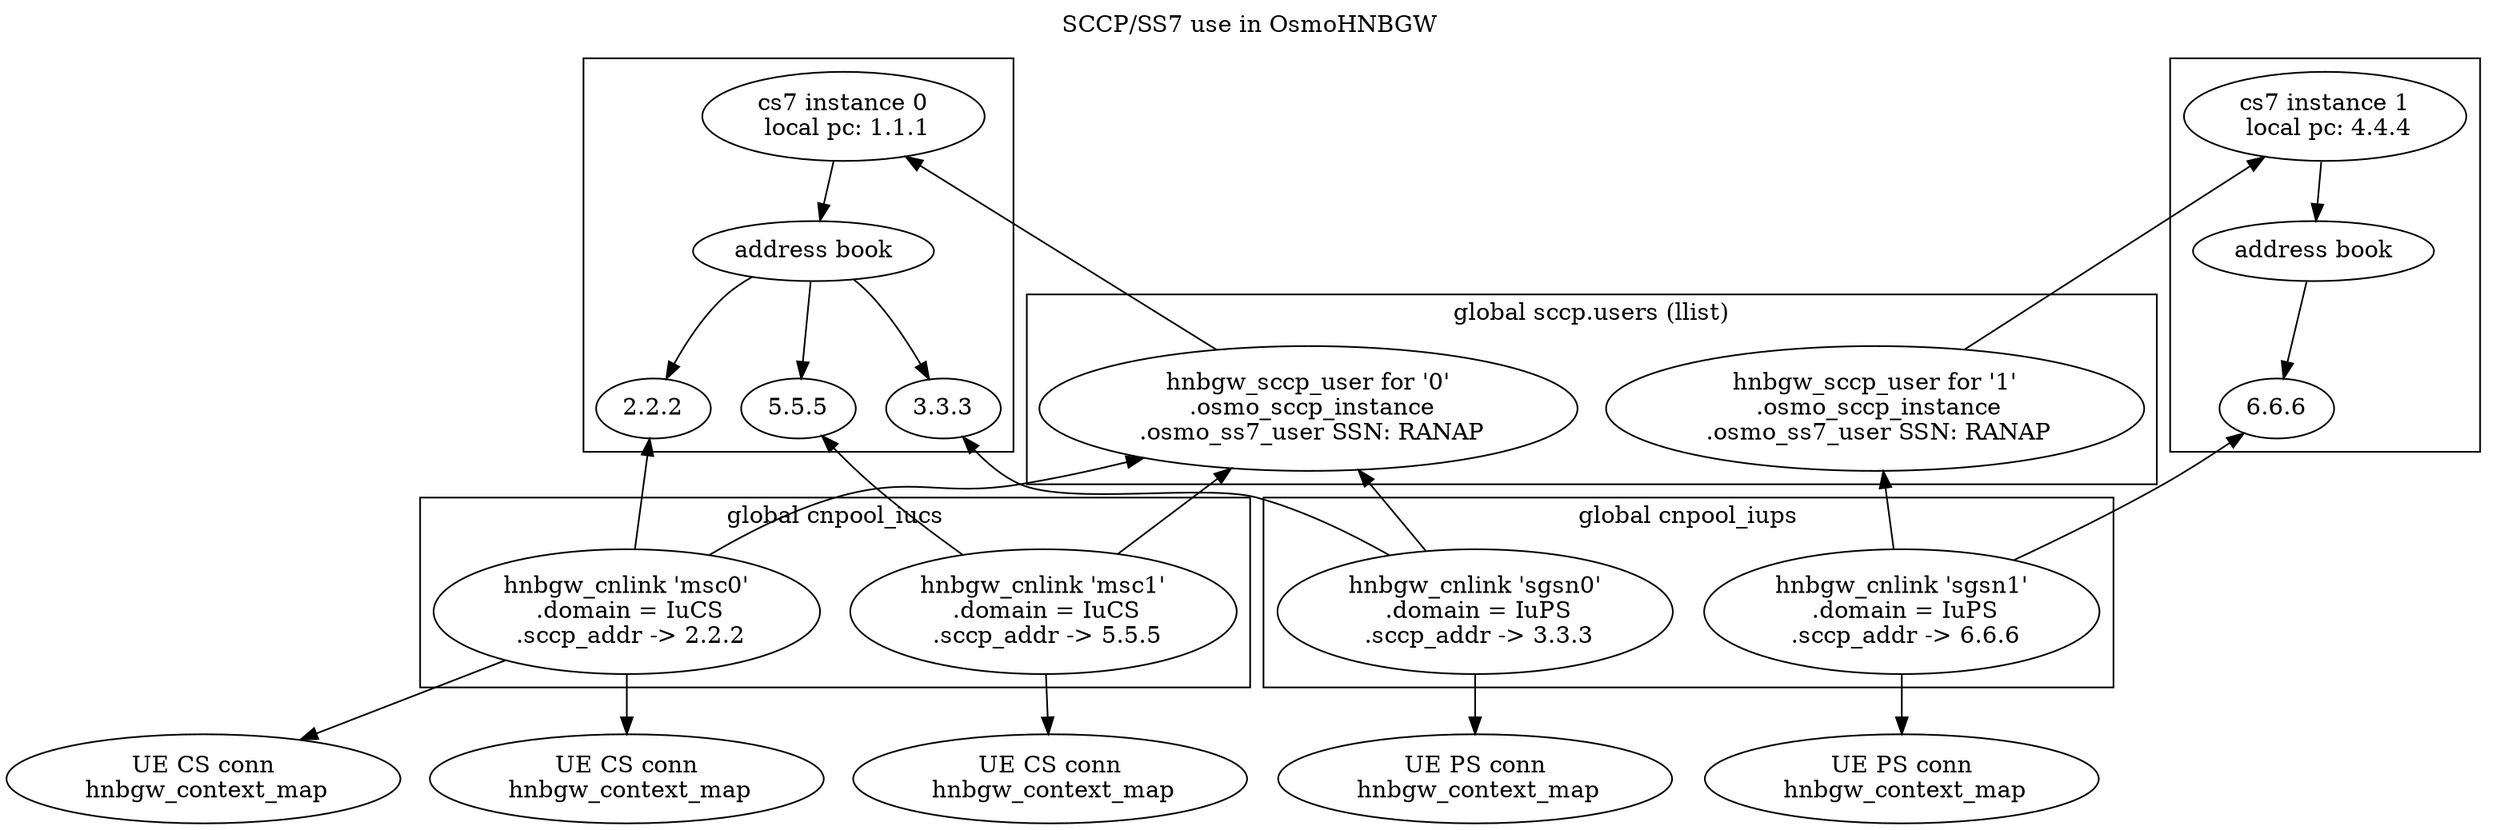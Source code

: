 digraph G {
rankdir=TB
labelloc=t; label="SCCP/SS7 use in OsmoHNBGW"

	subgraph cluster_ss0 {
		label=""
		ss0 [label="cs7 instance 0\n local pc: 1.1.1"]
		ss0ab [label="address book"]
		ss0 -> ss0ab

		msc0a [label="2.2.2"]
		sgsn0a [label="3.3.3"]
		msc1a [label="5.5.5"]
		ss0ab -> msc0a,sgsn0a,msc1a
	}

	sccp0 [label="hnbgw_sccp_user for '0'\n .osmo_sccp_instance\n .osmo_ss7_user SSN: RANAP"];
	ss0 -> sccp0 [dir=back]

	msc0 [label="hnbgw_cnlink 'msc0'\n .domain = IuCS\n .sccp_addr -> 2.2.2"]
	sccp0 -> msc0 [dir=back]
	msc0a -> msc0 [dir=back]

	cs0 [label="UE CS conn\n hnbgw_context_map"]
	cs1 [label="UE CS conn\n hnbgw_context_map"]
	msc0 -> cs0,cs1

	sgsn0 [label="hnbgw_cnlink 'sgsn0'\n .domain = IuPS\n .sccp_addr -> 3.3.3"]
	sccp0 -> sgsn0 [dir=back]
	sgsn0a -> sgsn0 [dir=back]

	ps0 [label="UE PS conn\n hnbgw_context_map"]
	sgsn0 -> ps0

	subgraph cluster_ss1 {
		label=""
		ss1 [label="cs7 instance 1\n local pc: 4.4.4"]
		ss1ab [label="address book"]
		ss1 -> ss1ab

		sgsn1a [label="6.6.6"]
		ss1ab -> sgsn1a
	}

	sccp1 [label="hnbgw_sccp_user for '1'\n .osmo_sccp_instance\n .osmo_ss7_user SSN: RANAP"];
	ss1 -> sccp1 [dir=back]

	msc1 [label="hnbgw_cnlink 'msc1'\n .domain = IuCS\n .sccp_addr -> 5.5.5"]
	sccp0 -> msc1 [dir=back]
	msc1a -> msc1 [dir=back]

	cs2 [label="UE CS conn\n hnbgw_context_map"]
	msc1 -> cs2

	sgsn1 [label="hnbgw_cnlink 'sgsn1'\n .domain = IuPS\n .sccp_addr -> 6.6.6"]
	sccp1 -> sgsn1 [dir=back]
	sgsn1a -> sgsn1 [dir=back]

	ps2 [label="UE PS conn\n hnbgw_context_map"]
	sgsn1 -> ps2

	subgraph cluster_sccp_inst {
		label="global sccp.users (llist)"
		sccp0
		sccp1
	}

	subgraph cluster_cnpool_iucs {
		label="global cnpool_iucs"
		msc0
		msc1
	}
	subgraph cluster_cnpool_iups {
		label="global cnpool_iups"
		sgsn0
		sgsn1
	}
}
